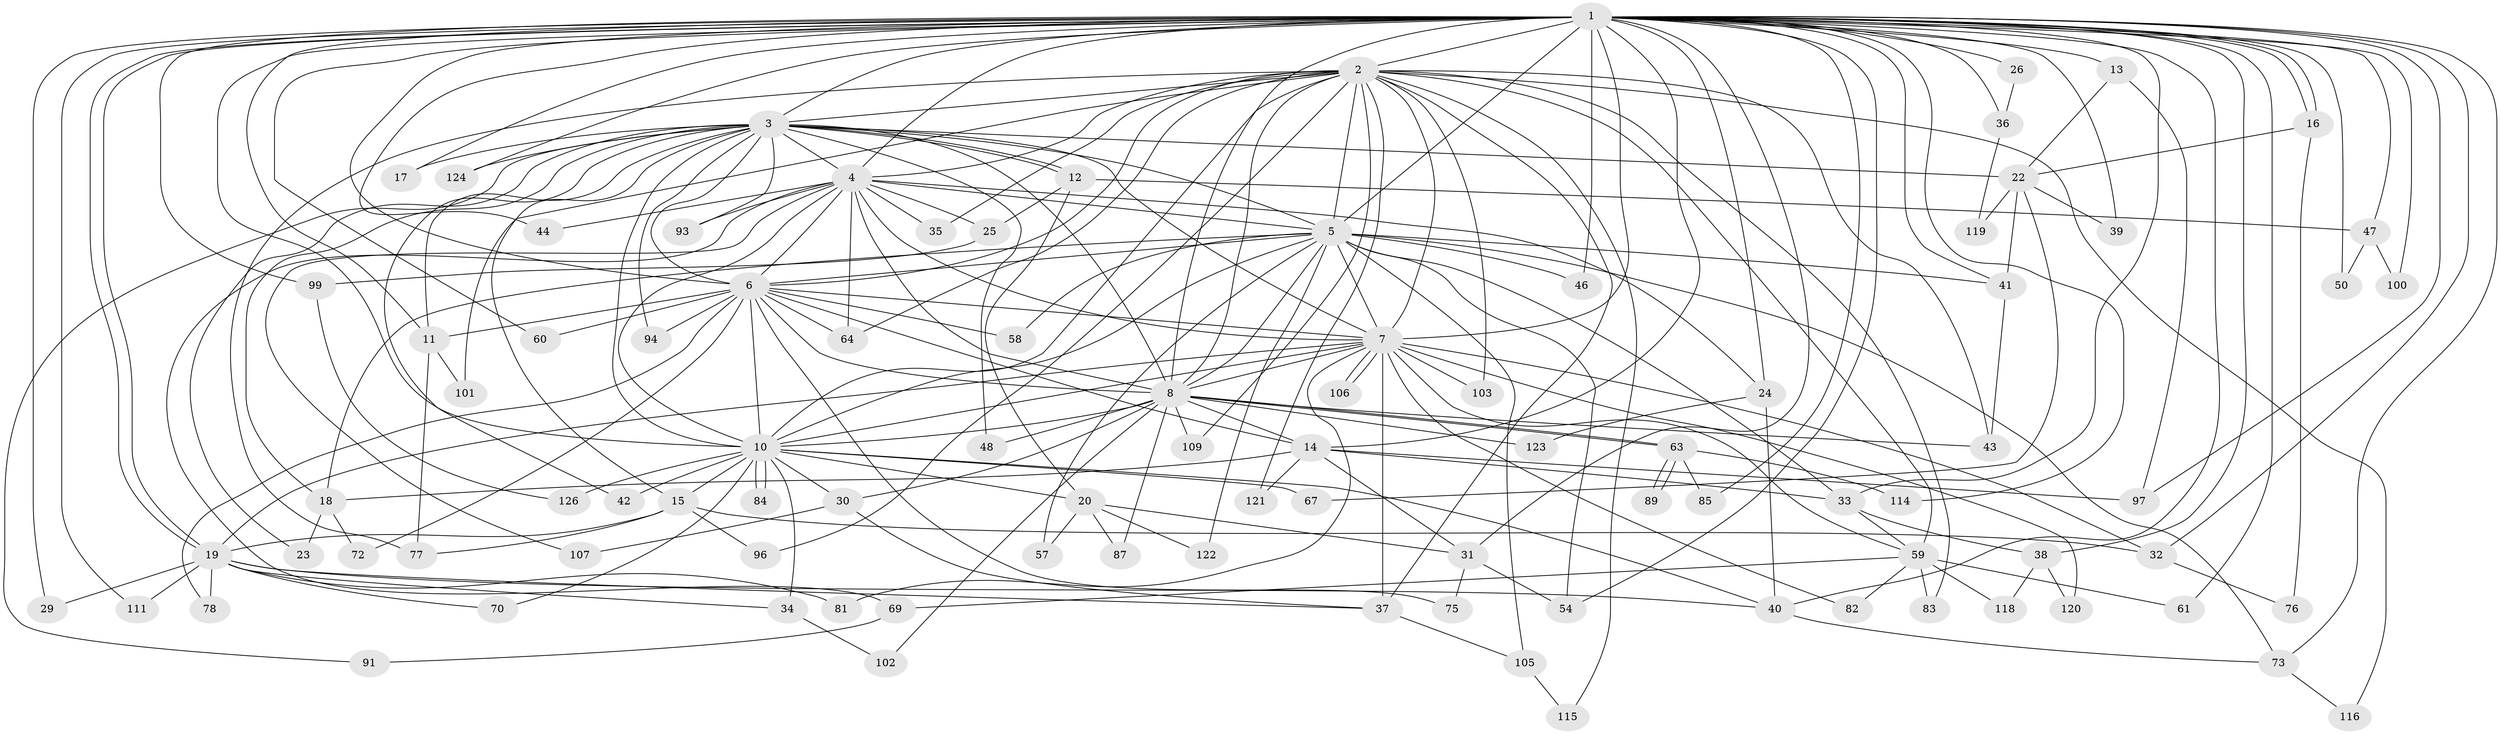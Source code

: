 // Generated by graph-tools (version 1.1) at 2025/23/03/03/25 07:23:37]
// undirected, 94 vertices, 225 edges
graph export_dot {
graph [start="1"]
  node [color=gray90,style=filled];
  1 [super="+9"];
  2 [super="+88"];
  3 [super="+45"];
  4 [super="+95"];
  5 [super="+52"];
  6 [super="+79"];
  7 [super="+56"];
  8 [super="+65"];
  10 [super="+112"];
  11 [super="+27"];
  12;
  13;
  14 [super="+28"];
  15 [super="+51"];
  16;
  17;
  18 [super="+21"];
  19 [super="+62"];
  20 [super="+125"];
  22 [super="+86"];
  23;
  24 [super="+110"];
  25;
  26;
  29;
  30 [super="+92"];
  31 [super="+55"];
  32 [super="+68"];
  33 [super="+74"];
  34;
  35;
  36 [super="+113"];
  37 [super="+53"];
  38;
  39;
  40 [super="+49"];
  41 [super="+80"];
  42;
  43;
  44;
  46 [super="+117"];
  47;
  48;
  50;
  54 [super="+66"];
  57;
  58;
  59 [super="+71"];
  60;
  61;
  63;
  64 [super="+90"];
  67;
  69;
  70;
  72;
  73 [super="+98"];
  75;
  76;
  77 [super="+108"];
  78;
  81;
  82;
  83;
  84;
  85;
  87;
  89;
  91;
  93;
  94;
  96;
  97 [super="+104"];
  99;
  100;
  101;
  102;
  103;
  105;
  106;
  107;
  109;
  111;
  114;
  115;
  116;
  118;
  119;
  120;
  121;
  122;
  123;
  124;
  126;
  1 -- 2 [weight=2];
  1 -- 3 [weight=2];
  1 -- 4 [weight=2];
  1 -- 5 [weight=3];
  1 -- 6 [weight=3];
  1 -- 7 [weight=2];
  1 -- 8 [weight=2];
  1 -- 10 [weight=3];
  1 -- 13 [weight=2];
  1 -- 16;
  1 -- 16;
  1 -- 17;
  1 -- 19;
  1 -- 19;
  1 -- 26 [weight=2];
  1 -- 29;
  1 -- 41;
  1 -- 46 [weight=2];
  1 -- 47;
  1 -- 60;
  1 -- 111;
  1 -- 114;
  1 -- 124;
  1 -- 11;
  1 -- 24;
  1 -- 31;
  1 -- 32;
  1 -- 33;
  1 -- 36 [weight=2];
  1 -- 38;
  1 -- 39;
  1 -- 40;
  1 -- 44;
  1 -- 50;
  1 -- 61;
  1 -- 73;
  1 -- 85;
  1 -- 97;
  1 -- 99;
  1 -- 100;
  1 -- 14;
  1 -- 54;
  2 -- 3;
  2 -- 4;
  2 -- 5;
  2 -- 6 [weight=2];
  2 -- 7;
  2 -- 8;
  2 -- 10;
  2 -- 35;
  2 -- 37;
  2 -- 43;
  2 -- 59;
  2 -- 64;
  2 -- 83;
  2 -- 96;
  2 -- 101;
  2 -- 103;
  2 -- 109;
  2 -- 115;
  2 -- 116;
  2 -- 121;
  2 -- 77;
  3 -- 4;
  3 -- 5;
  3 -- 6 [weight=2];
  3 -- 7;
  3 -- 8;
  3 -- 10;
  3 -- 12;
  3 -- 12;
  3 -- 15;
  3 -- 17;
  3 -- 22;
  3 -- 23;
  3 -- 42;
  3 -- 93;
  3 -- 94;
  3 -- 124;
  3 -- 48;
  3 -- 91;
  3 -- 18;
  3 -- 11;
  4 -- 5;
  4 -- 6;
  4 -- 7;
  4 -- 8;
  4 -- 10 [weight=2];
  4 -- 24;
  4 -- 25;
  4 -- 35;
  4 -- 44;
  4 -- 69;
  4 -- 93;
  4 -- 107;
  4 -- 64;
  5 -- 6;
  5 -- 7;
  5 -- 8;
  5 -- 10;
  5 -- 18;
  5 -- 33;
  5 -- 41;
  5 -- 46;
  5 -- 54;
  5 -- 57;
  5 -- 58;
  5 -- 73;
  5 -- 105;
  5 -- 122;
  6 -- 7;
  6 -- 8;
  6 -- 10;
  6 -- 11;
  6 -- 14;
  6 -- 58;
  6 -- 60;
  6 -- 64;
  6 -- 72;
  6 -- 75;
  6 -- 78;
  6 -- 94;
  7 -- 8;
  7 -- 10;
  7 -- 32;
  7 -- 81;
  7 -- 103;
  7 -- 106;
  7 -- 106;
  7 -- 120;
  7 -- 19;
  7 -- 59;
  7 -- 82;
  7 -- 37;
  8 -- 10;
  8 -- 14;
  8 -- 30;
  8 -- 48;
  8 -- 63;
  8 -- 63;
  8 -- 87;
  8 -- 102;
  8 -- 109;
  8 -- 123;
  8 -- 43;
  10 -- 15;
  10 -- 20 [weight=2];
  10 -- 30 [weight=2];
  10 -- 34;
  10 -- 42;
  10 -- 67;
  10 -- 70;
  10 -- 84;
  10 -- 84;
  10 -- 126;
  10 -- 40;
  11 -- 101;
  11 -- 77;
  12 -- 20;
  12 -- 25;
  12 -- 47;
  13 -- 22;
  13 -- 97;
  14 -- 18;
  14 -- 31;
  14 -- 97;
  14 -- 121;
  14 -- 33;
  15 -- 96;
  15 -- 32;
  15 -- 19;
  15 -- 77;
  16 -- 76;
  16 -- 22;
  18 -- 72;
  18 -- 23;
  19 -- 29;
  19 -- 34;
  19 -- 37;
  19 -- 40;
  19 -- 78;
  19 -- 111;
  19 -- 81;
  19 -- 70;
  20 -- 57;
  20 -- 87;
  20 -- 122;
  20 -- 31;
  22 -- 39;
  22 -- 67;
  22 -- 119;
  22 -- 41;
  24 -- 40;
  24 -- 123;
  25 -- 99;
  26 -- 36;
  30 -- 107;
  30 -- 37;
  31 -- 54;
  31 -- 75;
  32 -- 76;
  33 -- 38;
  33 -- 59;
  34 -- 102;
  36 -- 119;
  37 -- 105;
  38 -- 118;
  38 -- 120;
  40 -- 73;
  41 -- 43;
  47 -- 50;
  47 -- 100;
  59 -- 61;
  59 -- 69;
  59 -- 82;
  59 -- 83;
  59 -- 118;
  63 -- 85;
  63 -- 89;
  63 -- 89;
  63 -- 114;
  69 -- 91;
  73 -- 116;
  99 -- 126;
  105 -- 115;
}
